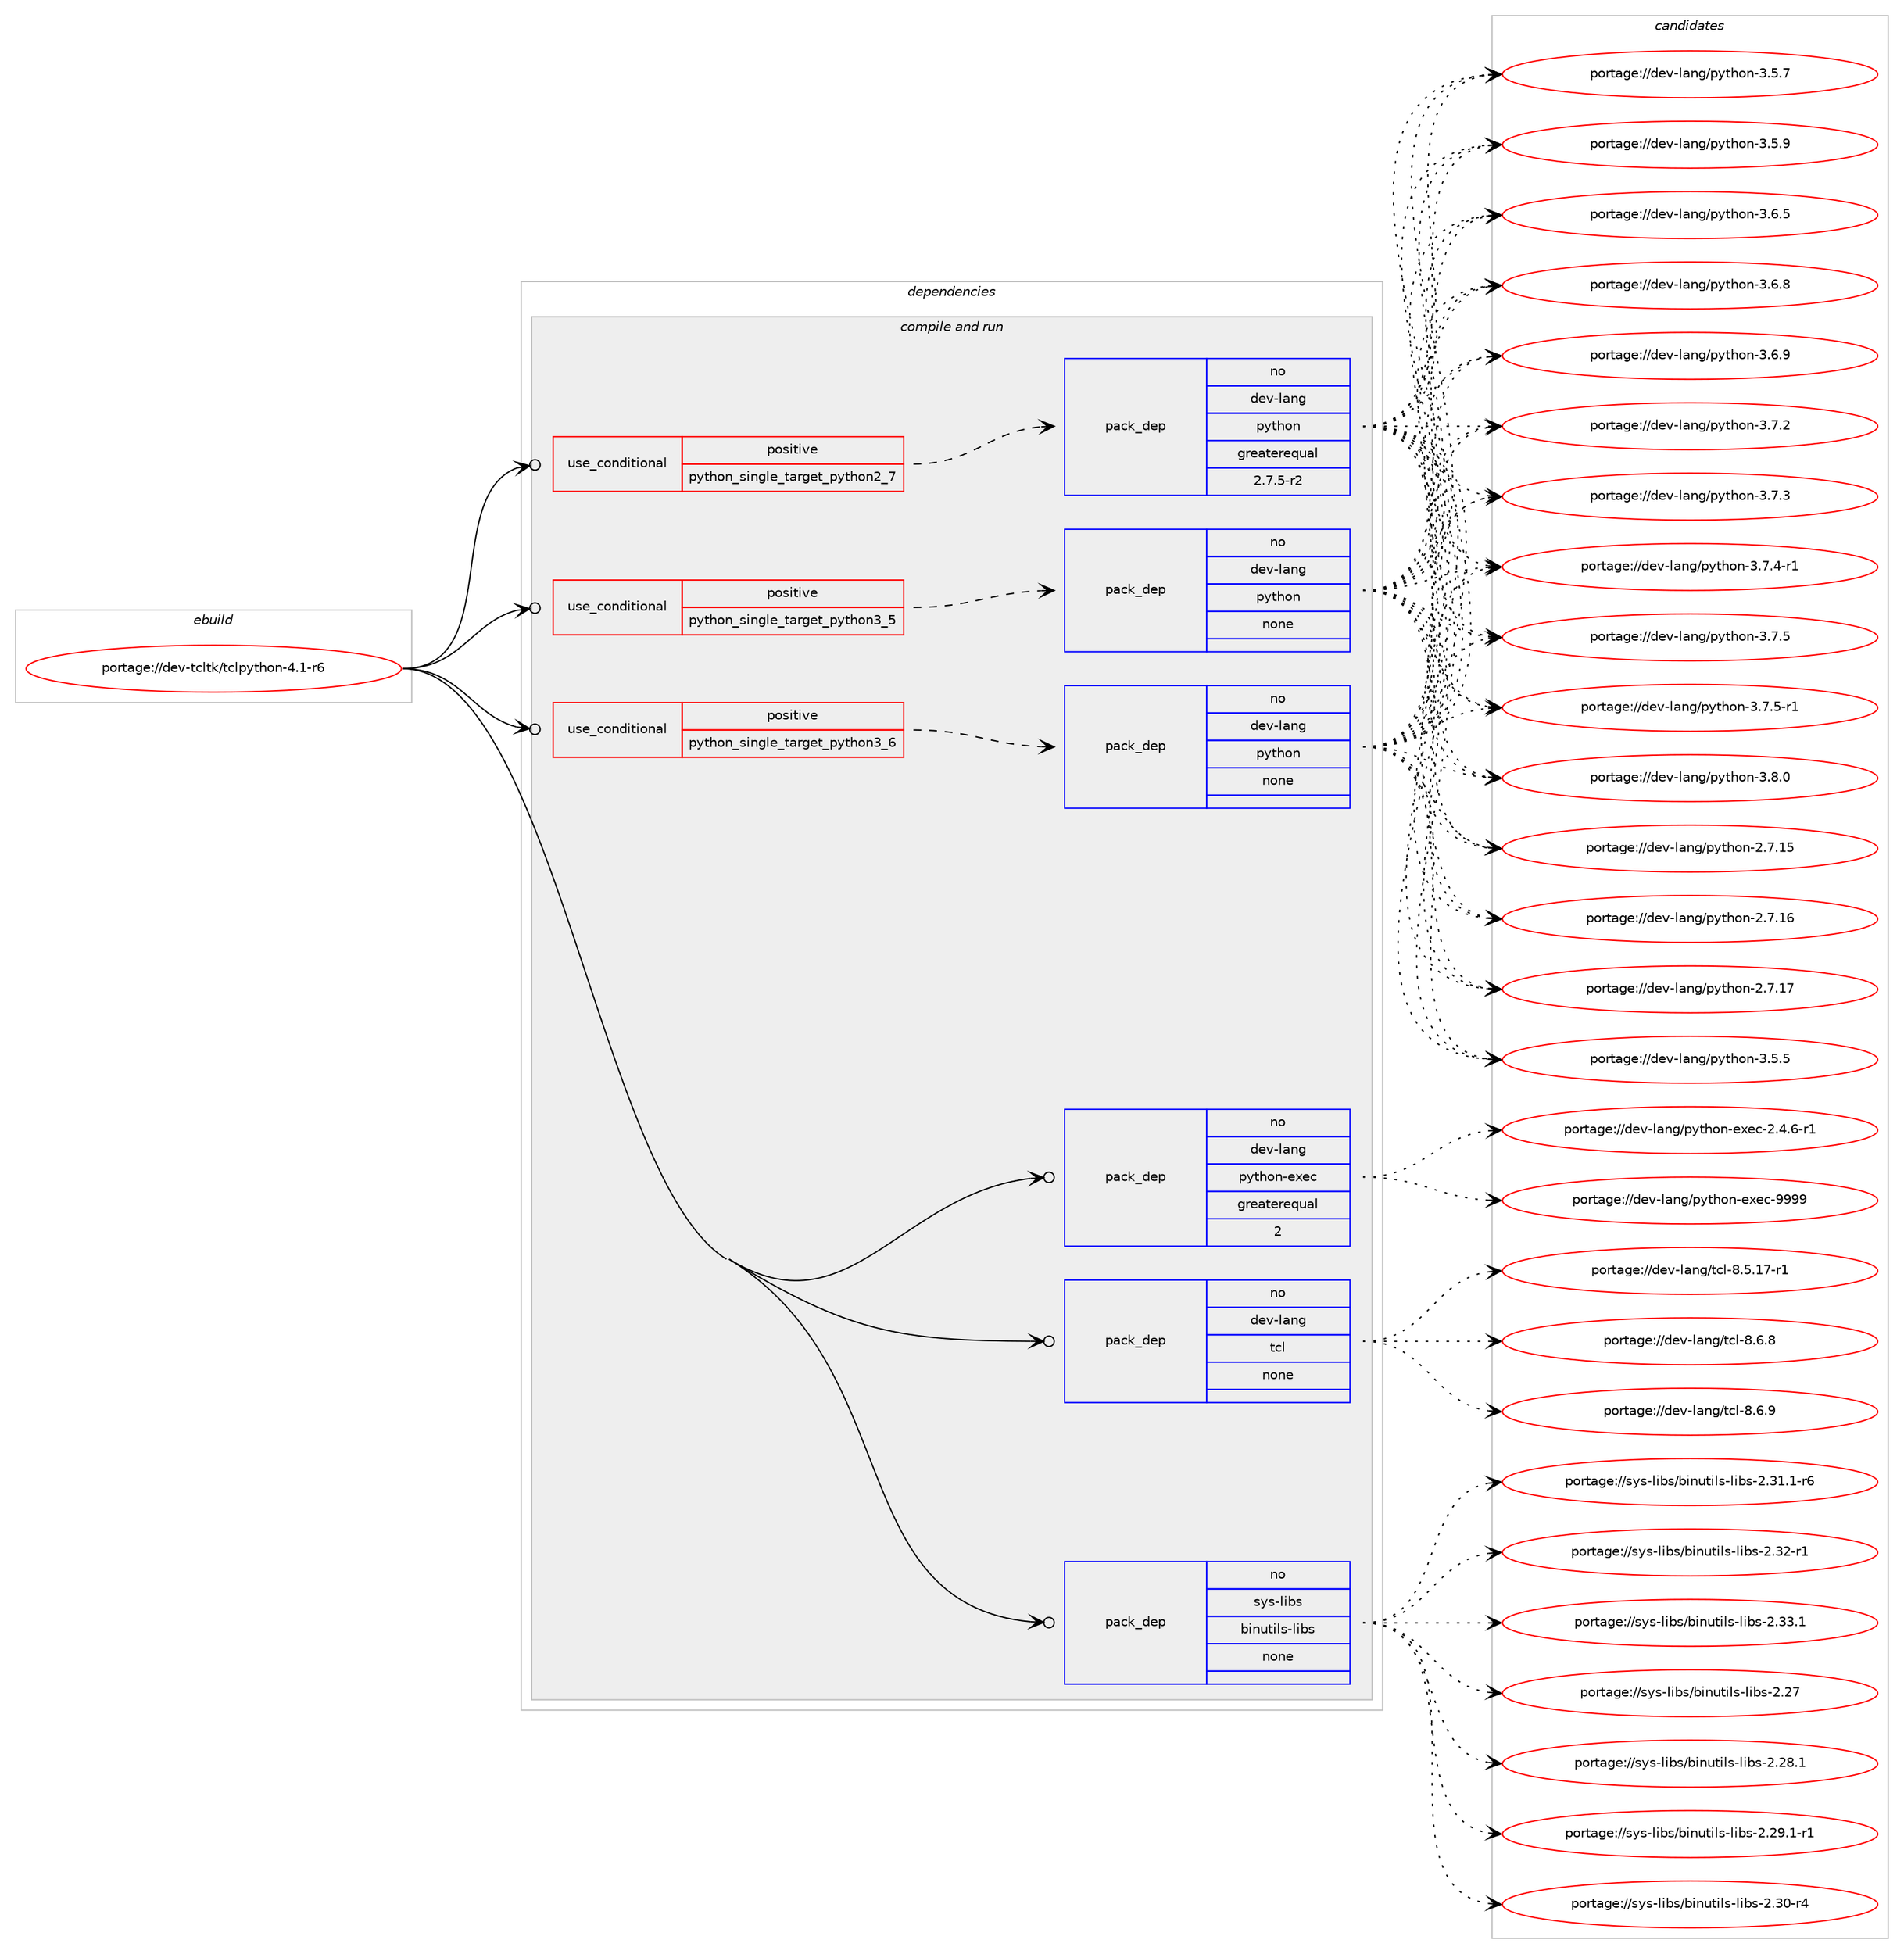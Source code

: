 digraph prolog {

# *************
# Graph options
# *************

newrank=true;
concentrate=true;
compound=true;
graph [rankdir=LR,fontname=Helvetica,fontsize=10,ranksep=1.5];#, ranksep=2.5, nodesep=0.2];
edge  [arrowhead=vee];
node  [fontname=Helvetica,fontsize=10];

# **********
# The ebuild
# **********

subgraph cluster_leftcol {
color=gray;
rank=same;
label=<<i>ebuild</i>>;
id [label="portage://dev-tcltk/tclpython-4.1-r6", color=red, width=4, href="../dev-tcltk/tclpython-4.1-r6.svg"];
}

# ****************
# The dependencies
# ****************

subgraph cluster_midcol {
color=gray;
label=<<i>dependencies</i>>;
subgraph cluster_compile {
fillcolor="#eeeeee";
style=filled;
label=<<i>compile</i>>;
}
subgraph cluster_compileandrun {
fillcolor="#eeeeee";
style=filled;
label=<<i>compile and run</i>>;
subgraph cond70196 {
dependency257358 [label=<<TABLE BORDER="0" CELLBORDER="1" CELLSPACING="0" CELLPADDING="4"><TR><TD ROWSPAN="3" CELLPADDING="10">use_conditional</TD></TR><TR><TD>positive</TD></TR><TR><TD>python_single_target_python2_7</TD></TR></TABLE>>, shape=none, color=red];
subgraph pack183575 {
dependency257359 [label=<<TABLE BORDER="0" CELLBORDER="1" CELLSPACING="0" CELLPADDING="4" WIDTH="220"><TR><TD ROWSPAN="6" CELLPADDING="30">pack_dep</TD></TR><TR><TD WIDTH="110">no</TD></TR><TR><TD>dev-lang</TD></TR><TR><TD>python</TD></TR><TR><TD>greaterequal</TD></TR><TR><TD>2.7.5-r2</TD></TR></TABLE>>, shape=none, color=blue];
}
dependency257358:e -> dependency257359:w [weight=20,style="dashed",arrowhead="vee"];
}
id:e -> dependency257358:w [weight=20,style="solid",arrowhead="odotvee"];
subgraph cond70197 {
dependency257360 [label=<<TABLE BORDER="0" CELLBORDER="1" CELLSPACING="0" CELLPADDING="4"><TR><TD ROWSPAN="3" CELLPADDING="10">use_conditional</TD></TR><TR><TD>positive</TD></TR><TR><TD>python_single_target_python3_5</TD></TR></TABLE>>, shape=none, color=red];
subgraph pack183576 {
dependency257361 [label=<<TABLE BORDER="0" CELLBORDER="1" CELLSPACING="0" CELLPADDING="4" WIDTH="220"><TR><TD ROWSPAN="6" CELLPADDING="30">pack_dep</TD></TR><TR><TD WIDTH="110">no</TD></TR><TR><TD>dev-lang</TD></TR><TR><TD>python</TD></TR><TR><TD>none</TD></TR><TR><TD></TD></TR></TABLE>>, shape=none, color=blue];
}
dependency257360:e -> dependency257361:w [weight=20,style="dashed",arrowhead="vee"];
}
id:e -> dependency257360:w [weight=20,style="solid",arrowhead="odotvee"];
subgraph cond70198 {
dependency257362 [label=<<TABLE BORDER="0" CELLBORDER="1" CELLSPACING="0" CELLPADDING="4"><TR><TD ROWSPAN="3" CELLPADDING="10">use_conditional</TD></TR><TR><TD>positive</TD></TR><TR><TD>python_single_target_python3_6</TD></TR></TABLE>>, shape=none, color=red];
subgraph pack183577 {
dependency257363 [label=<<TABLE BORDER="0" CELLBORDER="1" CELLSPACING="0" CELLPADDING="4" WIDTH="220"><TR><TD ROWSPAN="6" CELLPADDING="30">pack_dep</TD></TR><TR><TD WIDTH="110">no</TD></TR><TR><TD>dev-lang</TD></TR><TR><TD>python</TD></TR><TR><TD>none</TD></TR><TR><TD></TD></TR></TABLE>>, shape=none, color=blue];
}
dependency257362:e -> dependency257363:w [weight=20,style="dashed",arrowhead="vee"];
}
id:e -> dependency257362:w [weight=20,style="solid",arrowhead="odotvee"];
subgraph pack183578 {
dependency257364 [label=<<TABLE BORDER="0" CELLBORDER="1" CELLSPACING="0" CELLPADDING="4" WIDTH="220"><TR><TD ROWSPAN="6" CELLPADDING="30">pack_dep</TD></TR><TR><TD WIDTH="110">no</TD></TR><TR><TD>dev-lang</TD></TR><TR><TD>python-exec</TD></TR><TR><TD>greaterequal</TD></TR><TR><TD>2</TD></TR></TABLE>>, shape=none, color=blue];
}
id:e -> dependency257364:w [weight=20,style="solid",arrowhead="odotvee"];
subgraph pack183579 {
dependency257365 [label=<<TABLE BORDER="0" CELLBORDER="1" CELLSPACING="0" CELLPADDING="4" WIDTH="220"><TR><TD ROWSPAN="6" CELLPADDING="30">pack_dep</TD></TR><TR><TD WIDTH="110">no</TD></TR><TR><TD>dev-lang</TD></TR><TR><TD>tcl</TD></TR><TR><TD>none</TD></TR><TR><TD></TD></TR></TABLE>>, shape=none, color=blue];
}
id:e -> dependency257365:w [weight=20,style="solid",arrowhead="odotvee"];
subgraph pack183580 {
dependency257366 [label=<<TABLE BORDER="0" CELLBORDER="1" CELLSPACING="0" CELLPADDING="4" WIDTH="220"><TR><TD ROWSPAN="6" CELLPADDING="30">pack_dep</TD></TR><TR><TD WIDTH="110">no</TD></TR><TR><TD>sys-libs</TD></TR><TR><TD>binutils-libs</TD></TR><TR><TD>none</TD></TR><TR><TD></TD></TR></TABLE>>, shape=none, color=blue];
}
id:e -> dependency257366:w [weight=20,style="solid",arrowhead="odotvee"];
}
subgraph cluster_run {
fillcolor="#eeeeee";
style=filled;
label=<<i>run</i>>;
}
}

# **************
# The candidates
# **************

subgraph cluster_choices {
rank=same;
color=gray;
label=<<i>candidates</i>>;

subgraph choice183575 {
color=black;
nodesep=1;
choiceportage10010111845108971101034711212111610411111045504655464953 [label="portage://dev-lang/python-2.7.15", color=red, width=4,href="../dev-lang/python-2.7.15.svg"];
choiceportage10010111845108971101034711212111610411111045504655464954 [label="portage://dev-lang/python-2.7.16", color=red, width=4,href="../dev-lang/python-2.7.16.svg"];
choiceportage10010111845108971101034711212111610411111045504655464955 [label="portage://dev-lang/python-2.7.17", color=red, width=4,href="../dev-lang/python-2.7.17.svg"];
choiceportage100101118451089711010347112121116104111110455146534653 [label="portage://dev-lang/python-3.5.5", color=red, width=4,href="../dev-lang/python-3.5.5.svg"];
choiceportage100101118451089711010347112121116104111110455146534655 [label="portage://dev-lang/python-3.5.7", color=red, width=4,href="../dev-lang/python-3.5.7.svg"];
choiceportage100101118451089711010347112121116104111110455146534657 [label="portage://dev-lang/python-3.5.9", color=red, width=4,href="../dev-lang/python-3.5.9.svg"];
choiceportage100101118451089711010347112121116104111110455146544653 [label="portage://dev-lang/python-3.6.5", color=red, width=4,href="../dev-lang/python-3.6.5.svg"];
choiceportage100101118451089711010347112121116104111110455146544656 [label="portage://dev-lang/python-3.6.8", color=red, width=4,href="../dev-lang/python-3.6.8.svg"];
choiceportage100101118451089711010347112121116104111110455146544657 [label="portage://dev-lang/python-3.6.9", color=red, width=4,href="../dev-lang/python-3.6.9.svg"];
choiceportage100101118451089711010347112121116104111110455146554650 [label="portage://dev-lang/python-3.7.2", color=red, width=4,href="../dev-lang/python-3.7.2.svg"];
choiceportage100101118451089711010347112121116104111110455146554651 [label="portage://dev-lang/python-3.7.3", color=red, width=4,href="../dev-lang/python-3.7.3.svg"];
choiceportage1001011184510897110103471121211161041111104551465546524511449 [label="portage://dev-lang/python-3.7.4-r1", color=red, width=4,href="../dev-lang/python-3.7.4-r1.svg"];
choiceportage100101118451089711010347112121116104111110455146554653 [label="portage://dev-lang/python-3.7.5", color=red, width=4,href="../dev-lang/python-3.7.5.svg"];
choiceportage1001011184510897110103471121211161041111104551465546534511449 [label="portage://dev-lang/python-3.7.5-r1", color=red, width=4,href="../dev-lang/python-3.7.5-r1.svg"];
choiceportage100101118451089711010347112121116104111110455146564648 [label="portage://dev-lang/python-3.8.0", color=red, width=4,href="../dev-lang/python-3.8.0.svg"];
dependency257359:e -> choiceportage10010111845108971101034711212111610411111045504655464953:w [style=dotted,weight="100"];
dependency257359:e -> choiceportage10010111845108971101034711212111610411111045504655464954:w [style=dotted,weight="100"];
dependency257359:e -> choiceportage10010111845108971101034711212111610411111045504655464955:w [style=dotted,weight="100"];
dependency257359:e -> choiceportage100101118451089711010347112121116104111110455146534653:w [style=dotted,weight="100"];
dependency257359:e -> choiceportage100101118451089711010347112121116104111110455146534655:w [style=dotted,weight="100"];
dependency257359:e -> choiceportage100101118451089711010347112121116104111110455146534657:w [style=dotted,weight="100"];
dependency257359:e -> choiceportage100101118451089711010347112121116104111110455146544653:w [style=dotted,weight="100"];
dependency257359:e -> choiceportage100101118451089711010347112121116104111110455146544656:w [style=dotted,weight="100"];
dependency257359:e -> choiceportage100101118451089711010347112121116104111110455146544657:w [style=dotted,weight="100"];
dependency257359:e -> choiceportage100101118451089711010347112121116104111110455146554650:w [style=dotted,weight="100"];
dependency257359:e -> choiceportage100101118451089711010347112121116104111110455146554651:w [style=dotted,weight="100"];
dependency257359:e -> choiceportage1001011184510897110103471121211161041111104551465546524511449:w [style=dotted,weight="100"];
dependency257359:e -> choiceportage100101118451089711010347112121116104111110455146554653:w [style=dotted,weight="100"];
dependency257359:e -> choiceportage1001011184510897110103471121211161041111104551465546534511449:w [style=dotted,weight="100"];
dependency257359:e -> choiceportage100101118451089711010347112121116104111110455146564648:w [style=dotted,weight="100"];
}
subgraph choice183576 {
color=black;
nodesep=1;
choiceportage10010111845108971101034711212111610411111045504655464953 [label="portage://dev-lang/python-2.7.15", color=red, width=4,href="../dev-lang/python-2.7.15.svg"];
choiceportage10010111845108971101034711212111610411111045504655464954 [label="portage://dev-lang/python-2.7.16", color=red, width=4,href="../dev-lang/python-2.7.16.svg"];
choiceportage10010111845108971101034711212111610411111045504655464955 [label="portage://dev-lang/python-2.7.17", color=red, width=4,href="../dev-lang/python-2.7.17.svg"];
choiceportage100101118451089711010347112121116104111110455146534653 [label="portage://dev-lang/python-3.5.5", color=red, width=4,href="../dev-lang/python-3.5.5.svg"];
choiceportage100101118451089711010347112121116104111110455146534655 [label="portage://dev-lang/python-3.5.7", color=red, width=4,href="../dev-lang/python-3.5.7.svg"];
choiceportage100101118451089711010347112121116104111110455146534657 [label="portage://dev-lang/python-3.5.9", color=red, width=4,href="../dev-lang/python-3.5.9.svg"];
choiceportage100101118451089711010347112121116104111110455146544653 [label="portage://dev-lang/python-3.6.5", color=red, width=4,href="../dev-lang/python-3.6.5.svg"];
choiceportage100101118451089711010347112121116104111110455146544656 [label="portage://dev-lang/python-3.6.8", color=red, width=4,href="../dev-lang/python-3.6.8.svg"];
choiceportage100101118451089711010347112121116104111110455146544657 [label="portage://dev-lang/python-3.6.9", color=red, width=4,href="../dev-lang/python-3.6.9.svg"];
choiceportage100101118451089711010347112121116104111110455146554650 [label="portage://dev-lang/python-3.7.2", color=red, width=4,href="../dev-lang/python-3.7.2.svg"];
choiceportage100101118451089711010347112121116104111110455146554651 [label="portage://dev-lang/python-3.7.3", color=red, width=4,href="../dev-lang/python-3.7.3.svg"];
choiceportage1001011184510897110103471121211161041111104551465546524511449 [label="portage://dev-lang/python-3.7.4-r1", color=red, width=4,href="../dev-lang/python-3.7.4-r1.svg"];
choiceportage100101118451089711010347112121116104111110455146554653 [label="portage://dev-lang/python-3.7.5", color=red, width=4,href="../dev-lang/python-3.7.5.svg"];
choiceportage1001011184510897110103471121211161041111104551465546534511449 [label="portage://dev-lang/python-3.7.5-r1", color=red, width=4,href="../dev-lang/python-3.7.5-r1.svg"];
choiceportage100101118451089711010347112121116104111110455146564648 [label="portage://dev-lang/python-3.8.0", color=red, width=4,href="../dev-lang/python-3.8.0.svg"];
dependency257361:e -> choiceportage10010111845108971101034711212111610411111045504655464953:w [style=dotted,weight="100"];
dependency257361:e -> choiceportage10010111845108971101034711212111610411111045504655464954:w [style=dotted,weight="100"];
dependency257361:e -> choiceportage10010111845108971101034711212111610411111045504655464955:w [style=dotted,weight="100"];
dependency257361:e -> choiceportage100101118451089711010347112121116104111110455146534653:w [style=dotted,weight="100"];
dependency257361:e -> choiceportage100101118451089711010347112121116104111110455146534655:w [style=dotted,weight="100"];
dependency257361:e -> choiceportage100101118451089711010347112121116104111110455146534657:w [style=dotted,weight="100"];
dependency257361:e -> choiceportage100101118451089711010347112121116104111110455146544653:w [style=dotted,weight="100"];
dependency257361:e -> choiceportage100101118451089711010347112121116104111110455146544656:w [style=dotted,weight="100"];
dependency257361:e -> choiceportage100101118451089711010347112121116104111110455146544657:w [style=dotted,weight="100"];
dependency257361:e -> choiceportage100101118451089711010347112121116104111110455146554650:w [style=dotted,weight="100"];
dependency257361:e -> choiceportage100101118451089711010347112121116104111110455146554651:w [style=dotted,weight="100"];
dependency257361:e -> choiceportage1001011184510897110103471121211161041111104551465546524511449:w [style=dotted,weight="100"];
dependency257361:e -> choiceportage100101118451089711010347112121116104111110455146554653:w [style=dotted,weight="100"];
dependency257361:e -> choiceportage1001011184510897110103471121211161041111104551465546534511449:w [style=dotted,weight="100"];
dependency257361:e -> choiceportage100101118451089711010347112121116104111110455146564648:w [style=dotted,weight="100"];
}
subgraph choice183577 {
color=black;
nodesep=1;
choiceportage10010111845108971101034711212111610411111045504655464953 [label="portage://dev-lang/python-2.7.15", color=red, width=4,href="../dev-lang/python-2.7.15.svg"];
choiceportage10010111845108971101034711212111610411111045504655464954 [label="portage://dev-lang/python-2.7.16", color=red, width=4,href="../dev-lang/python-2.7.16.svg"];
choiceportage10010111845108971101034711212111610411111045504655464955 [label="portage://dev-lang/python-2.7.17", color=red, width=4,href="../dev-lang/python-2.7.17.svg"];
choiceportage100101118451089711010347112121116104111110455146534653 [label="portage://dev-lang/python-3.5.5", color=red, width=4,href="../dev-lang/python-3.5.5.svg"];
choiceportage100101118451089711010347112121116104111110455146534655 [label="portage://dev-lang/python-3.5.7", color=red, width=4,href="../dev-lang/python-3.5.7.svg"];
choiceportage100101118451089711010347112121116104111110455146534657 [label="portage://dev-lang/python-3.5.9", color=red, width=4,href="../dev-lang/python-3.5.9.svg"];
choiceportage100101118451089711010347112121116104111110455146544653 [label="portage://dev-lang/python-3.6.5", color=red, width=4,href="../dev-lang/python-3.6.5.svg"];
choiceportage100101118451089711010347112121116104111110455146544656 [label="portage://dev-lang/python-3.6.8", color=red, width=4,href="../dev-lang/python-3.6.8.svg"];
choiceportage100101118451089711010347112121116104111110455146544657 [label="portage://dev-lang/python-3.6.9", color=red, width=4,href="../dev-lang/python-3.6.9.svg"];
choiceportage100101118451089711010347112121116104111110455146554650 [label="portage://dev-lang/python-3.7.2", color=red, width=4,href="../dev-lang/python-3.7.2.svg"];
choiceportage100101118451089711010347112121116104111110455146554651 [label="portage://dev-lang/python-3.7.3", color=red, width=4,href="../dev-lang/python-3.7.3.svg"];
choiceportage1001011184510897110103471121211161041111104551465546524511449 [label="portage://dev-lang/python-3.7.4-r1", color=red, width=4,href="../dev-lang/python-3.7.4-r1.svg"];
choiceportage100101118451089711010347112121116104111110455146554653 [label="portage://dev-lang/python-3.7.5", color=red, width=4,href="../dev-lang/python-3.7.5.svg"];
choiceportage1001011184510897110103471121211161041111104551465546534511449 [label="portage://dev-lang/python-3.7.5-r1", color=red, width=4,href="../dev-lang/python-3.7.5-r1.svg"];
choiceportage100101118451089711010347112121116104111110455146564648 [label="portage://dev-lang/python-3.8.0", color=red, width=4,href="../dev-lang/python-3.8.0.svg"];
dependency257363:e -> choiceportage10010111845108971101034711212111610411111045504655464953:w [style=dotted,weight="100"];
dependency257363:e -> choiceportage10010111845108971101034711212111610411111045504655464954:w [style=dotted,weight="100"];
dependency257363:e -> choiceportage10010111845108971101034711212111610411111045504655464955:w [style=dotted,weight="100"];
dependency257363:e -> choiceportage100101118451089711010347112121116104111110455146534653:w [style=dotted,weight="100"];
dependency257363:e -> choiceportage100101118451089711010347112121116104111110455146534655:w [style=dotted,weight="100"];
dependency257363:e -> choiceportage100101118451089711010347112121116104111110455146534657:w [style=dotted,weight="100"];
dependency257363:e -> choiceportage100101118451089711010347112121116104111110455146544653:w [style=dotted,weight="100"];
dependency257363:e -> choiceportage100101118451089711010347112121116104111110455146544656:w [style=dotted,weight="100"];
dependency257363:e -> choiceportage100101118451089711010347112121116104111110455146544657:w [style=dotted,weight="100"];
dependency257363:e -> choiceportage100101118451089711010347112121116104111110455146554650:w [style=dotted,weight="100"];
dependency257363:e -> choiceportage100101118451089711010347112121116104111110455146554651:w [style=dotted,weight="100"];
dependency257363:e -> choiceportage1001011184510897110103471121211161041111104551465546524511449:w [style=dotted,weight="100"];
dependency257363:e -> choiceportage100101118451089711010347112121116104111110455146554653:w [style=dotted,weight="100"];
dependency257363:e -> choiceportage1001011184510897110103471121211161041111104551465546534511449:w [style=dotted,weight="100"];
dependency257363:e -> choiceportage100101118451089711010347112121116104111110455146564648:w [style=dotted,weight="100"];
}
subgraph choice183578 {
color=black;
nodesep=1;
choiceportage10010111845108971101034711212111610411111045101120101994550465246544511449 [label="portage://dev-lang/python-exec-2.4.6-r1", color=red, width=4,href="../dev-lang/python-exec-2.4.6-r1.svg"];
choiceportage10010111845108971101034711212111610411111045101120101994557575757 [label="portage://dev-lang/python-exec-9999", color=red, width=4,href="../dev-lang/python-exec-9999.svg"];
dependency257364:e -> choiceportage10010111845108971101034711212111610411111045101120101994550465246544511449:w [style=dotted,weight="100"];
dependency257364:e -> choiceportage10010111845108971101034711212111610411111045101120101994557575757:w [style=dotted,weight="100"];
}
subgraph choice183579 {
color=black;
nodesep=1;
choiceportage10010111845108971101034711699108455646534649554511449 [label="portage://dev-lang/tcl-8.5.17-r1", color=red, width=4,href="../dev-lang/tcl-8.5.17-r1.svg"];
choiceportage10010111845108971101034711699108455646544656 [label="portage://dev-lang/tcl-8.6.8", color=red, width=4,href="../dev-lang/tcl-8.6.8.svg"];
choiceportage10010111845108971101034711699108455646544657 [label="portage://dev-lang/tcl-8.6.9", color=red, width=4,href="../dev-lang/tcl-8.6.9.svg"];
dependency257365:e -> choiceportage10010111845108971101034711699108455646534649554511449:w [style=dotted,weight="100"];
dependency257365:e -> choiceportage10010111845108971101034711699108455646544656:w [style=dotted,weight="100"];
dependency257365:e -> choiceportage10010111845108971101034711699108455646544657:w [style=dotted,weight="100"];
}
subgraph choice183580 {
color=black;
nodesep=1;
choiceportage1151211154510810598115479810511011711610510811545108105981154550465055 [label="portage://sys-libs/binutils-libs-2.27", color=red, width=4,href="../sys-libs/binutils-libs-2.27.svg"];
choiceportage11512111545108105981154798105110117116105108115451081059811545504650564649 [label="portage://sys-libs/binutils-libs-2.28.1", color=red, width=4,href="../sys-libs/binutils-libs-2.28.1.svg"];
choiceportage115121115451081059811547981051101171161051081154510810598115455046505746494511449 [label="portage://sys-libs/binutils-libs-2.29.1-r1", color=red, width=4,href="../sys-libs/binutils-libs-2.29.1-r1.svg"];
choiceportage11512111545108105981154798105110117116105108115451081059811545504651484511452 [label="portage://sys-libs/binutils-libs-2.30-r4", color=red, width=4,href="../sys-libs/binutils-libs-2.30-r4.svg"];
choiceportage115121115451081059811547981051101171161051081154510810598115455046514946494511454 [label="portage://sys-libs/binutils-libs-2.31.1-r6", color=red, width=4,href="../sys-libs/binutils-libs-2.31.1-r6.svg"];
choiceportage11512111545108105981154798105110117116105108115451081059811545504651504511449 [label="portage://sys-libs/binutils-libs-2.32-r1", color=red, width=4,href="../sys-libs/binutils-libs-2.32-r1.svg"];
choiceportage11512111545108105981154798105110117116105108115451081059811545504651514649 [label="portage://sys-libs/binutils-libs-2.33.1", color=red, width=4,href="../sys-libs/binutils-libs-2.33.1.svg"];
dependency257366:e -> choiceportage1151211154510810598115479810511011711610510811545108105981154550465055:w [style=dotted,weight="100"];
dependency257366:e -> choiceportage11512111545108105981154798105110117116105108115451081059811545504650564649:w [style=dotted,weight="100"];
dependency257366:e -> choiceportage115121115451081059811547981051101171161051081154510810598115455046505746494511449:w [style=dotted,weight="100"];
dependency257366:e -> choiceportage11512111545108105981154798105110117116105108115451081059811545504651484511452:w [style=dotted,weight="100"];
dependency257366:e -> choiceportage115121115451081059811547981051101171161051081154510810598115455046514946494511454:w [style=dotted,weight="100"];
dependency257366:e -> choiceportage11512111545108105981154798105110117116105108115451081059811545504651504511449:w [style=dotted,weight="100"];
dependency257366:e -> choiceportage11512111545108105981154798105110117116105108115451081059811545504651514649:w [style=dotted,weight="100"];
}
}

}
